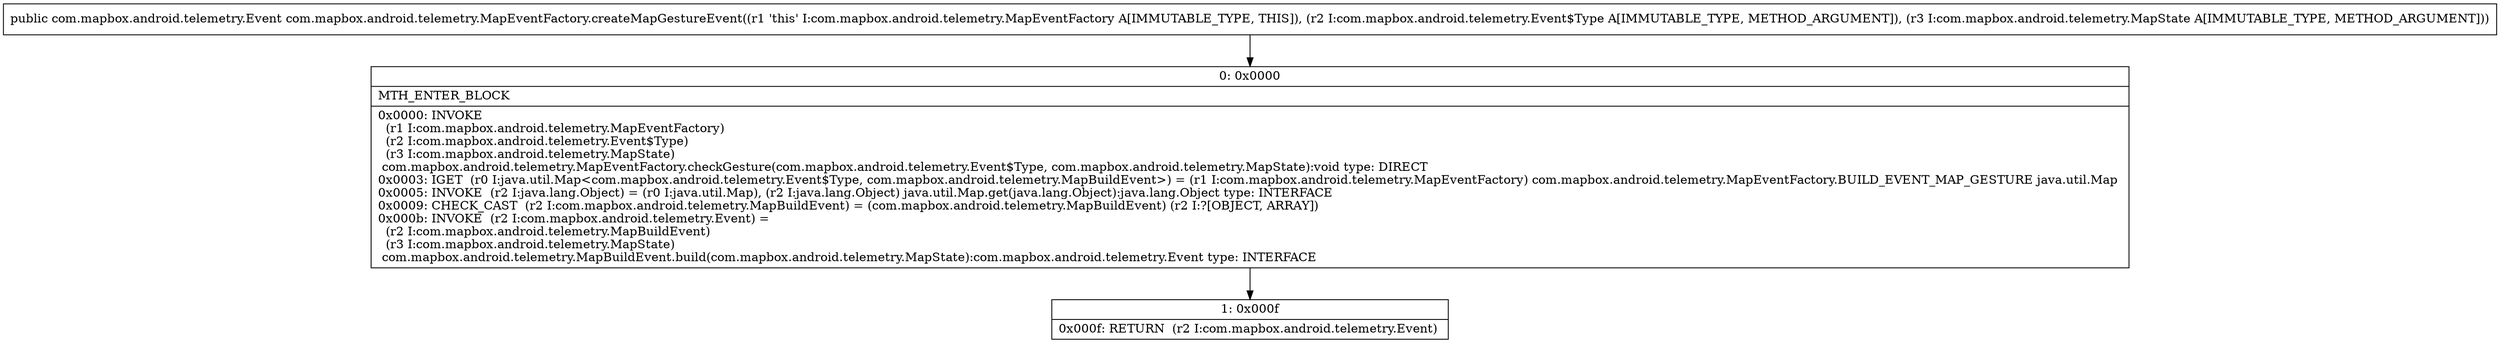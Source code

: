 digraph "CFG forcom.mapbox.android.telemetry.MapEventFactory.createMapGestureEvent(Lcom\/mapbox\/android\/telemetry\/Event$Type;Lcom\/mapbox\/android\/telemetry\/MapState;)Lcom\/mapbox\/android\/telemetry\/Event;" {
Node_0 [shape=record,label="{0\:\ 0x0000|MTH_ENTER_BLOCK\l|0x0000: INVOKE  \l  (r1 I:com.mapbox.android.telemetry.MapEventFactory)\l  (r2 I:com.mapbox.android.telemetry.Event$Type)\l  (r3 I:com.mapbox.android.telemetry.MapState)\l com.mapbox.android.telemetry.MapEventFactory.checkGesture(com.mapbox.android.telemetry.Event$Type, com.mapbox.android.telemetry.MapState):void type: DIRECT \l0x0003: IGET  (r0 I:java.util.Map\<com.mapbox.android.telemetry.Event$Type, com.mapbox.android.telemetry.MapBuildEvent\>) = (r1 I:com.mapbox.android.telemetry.MapEventFactory) com.mapbox.android.telemetry.MapEventFactory.BUILD_EVENT_MAP_GESTURE java.util.Map \l0x0005: INVOKE  (r2 I:java.lang.Object) = (r0 I:java.util.Map), (r2 I:java.lang.Object) java.util.Map.get(java.lang.Object):java.lang.Object type: INTERFACE \l0x0009: CHECK_CAST  (r2 I:com.mapbox.android.telemetry.MapBuildEvent) = (com.mapbox.android.telemetry.MapBuildEvent) (r2 I:?[OBJECT, ARRAY]) \l0x000b: INVOKE  (r2 I:com.mapbox.android.telemetry.Event) = \l  (r2 I:com.mapbox.android.telemetry.MapBuildEvent)\l  (r3 I:com.mapbox.android.telemetry.MapState)\l com.mapbox.android.telemetry.MapBuildEvent.build(com.mapbox.android.telemetry.MapState):com.mapbox.android.telemetry.Event type: INTERFACE \l}"];
Node_1 [shape=record,label="{1\:\ 0x000f|0x000f: RETURN  (r2 I:com.mapbox.android.telemetry.Event) \l}"];
MethodNode[shape=record,label="{public com.mapbox.android.telemetry.Event com.mapbox.android.telemetry.MapEventFactory.createMapGestureEvent((r1 'this' I:com.mapbox.android.telemetry.MapEventFactory A[IMMUTABLE_TYPE, THIS]), (r2 I:com.mapbox.android.telemetry.Event$Type A[IMMUTABLE_TYPE, METHOD_ARGUMENT]), (r3 I:com.mapbox.android.telemetry.MapState A[IMMUTABLE_TYPE, METHOD_ARGUMENT])) }"];
MethodNode -> Node_0;
Node_0 -> Node_1;
}

